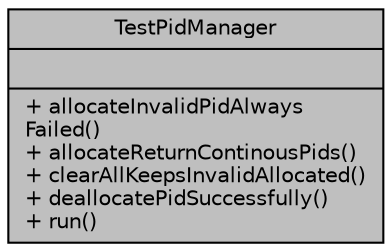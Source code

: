 digraph "TestPidManager"
{
  edge [fontname="Helvetica",fontsize="10",labelfontname="Helvetica",labelfontsize="10"];
  node [fontname="Helvetica",fontsize="10",shape=record];
  Node884 [label="{TestPidManager\n||+ allocateInvalidPidAlways\lFailed()\l+ allocateReturnContinousPids()\l+ clearAllKeepsInvalidAllocated()\l+ deallocatePidSuccessfully()\l+ run()\l}",height=0.2,width=0.4,color="black", fillcolor="grey75", style="filled", fontcolor="black"];
}
